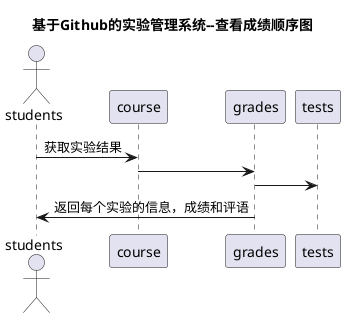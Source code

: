 @startuml
title:基于Github的实验管理系统--查看成绩顺序图
actor students
participant course
participant grades
participant tests


students->course:获取实验结果
course->grades
grades->tests
grades->students:返回每个实验的信息，成绩和评语
@enduml
